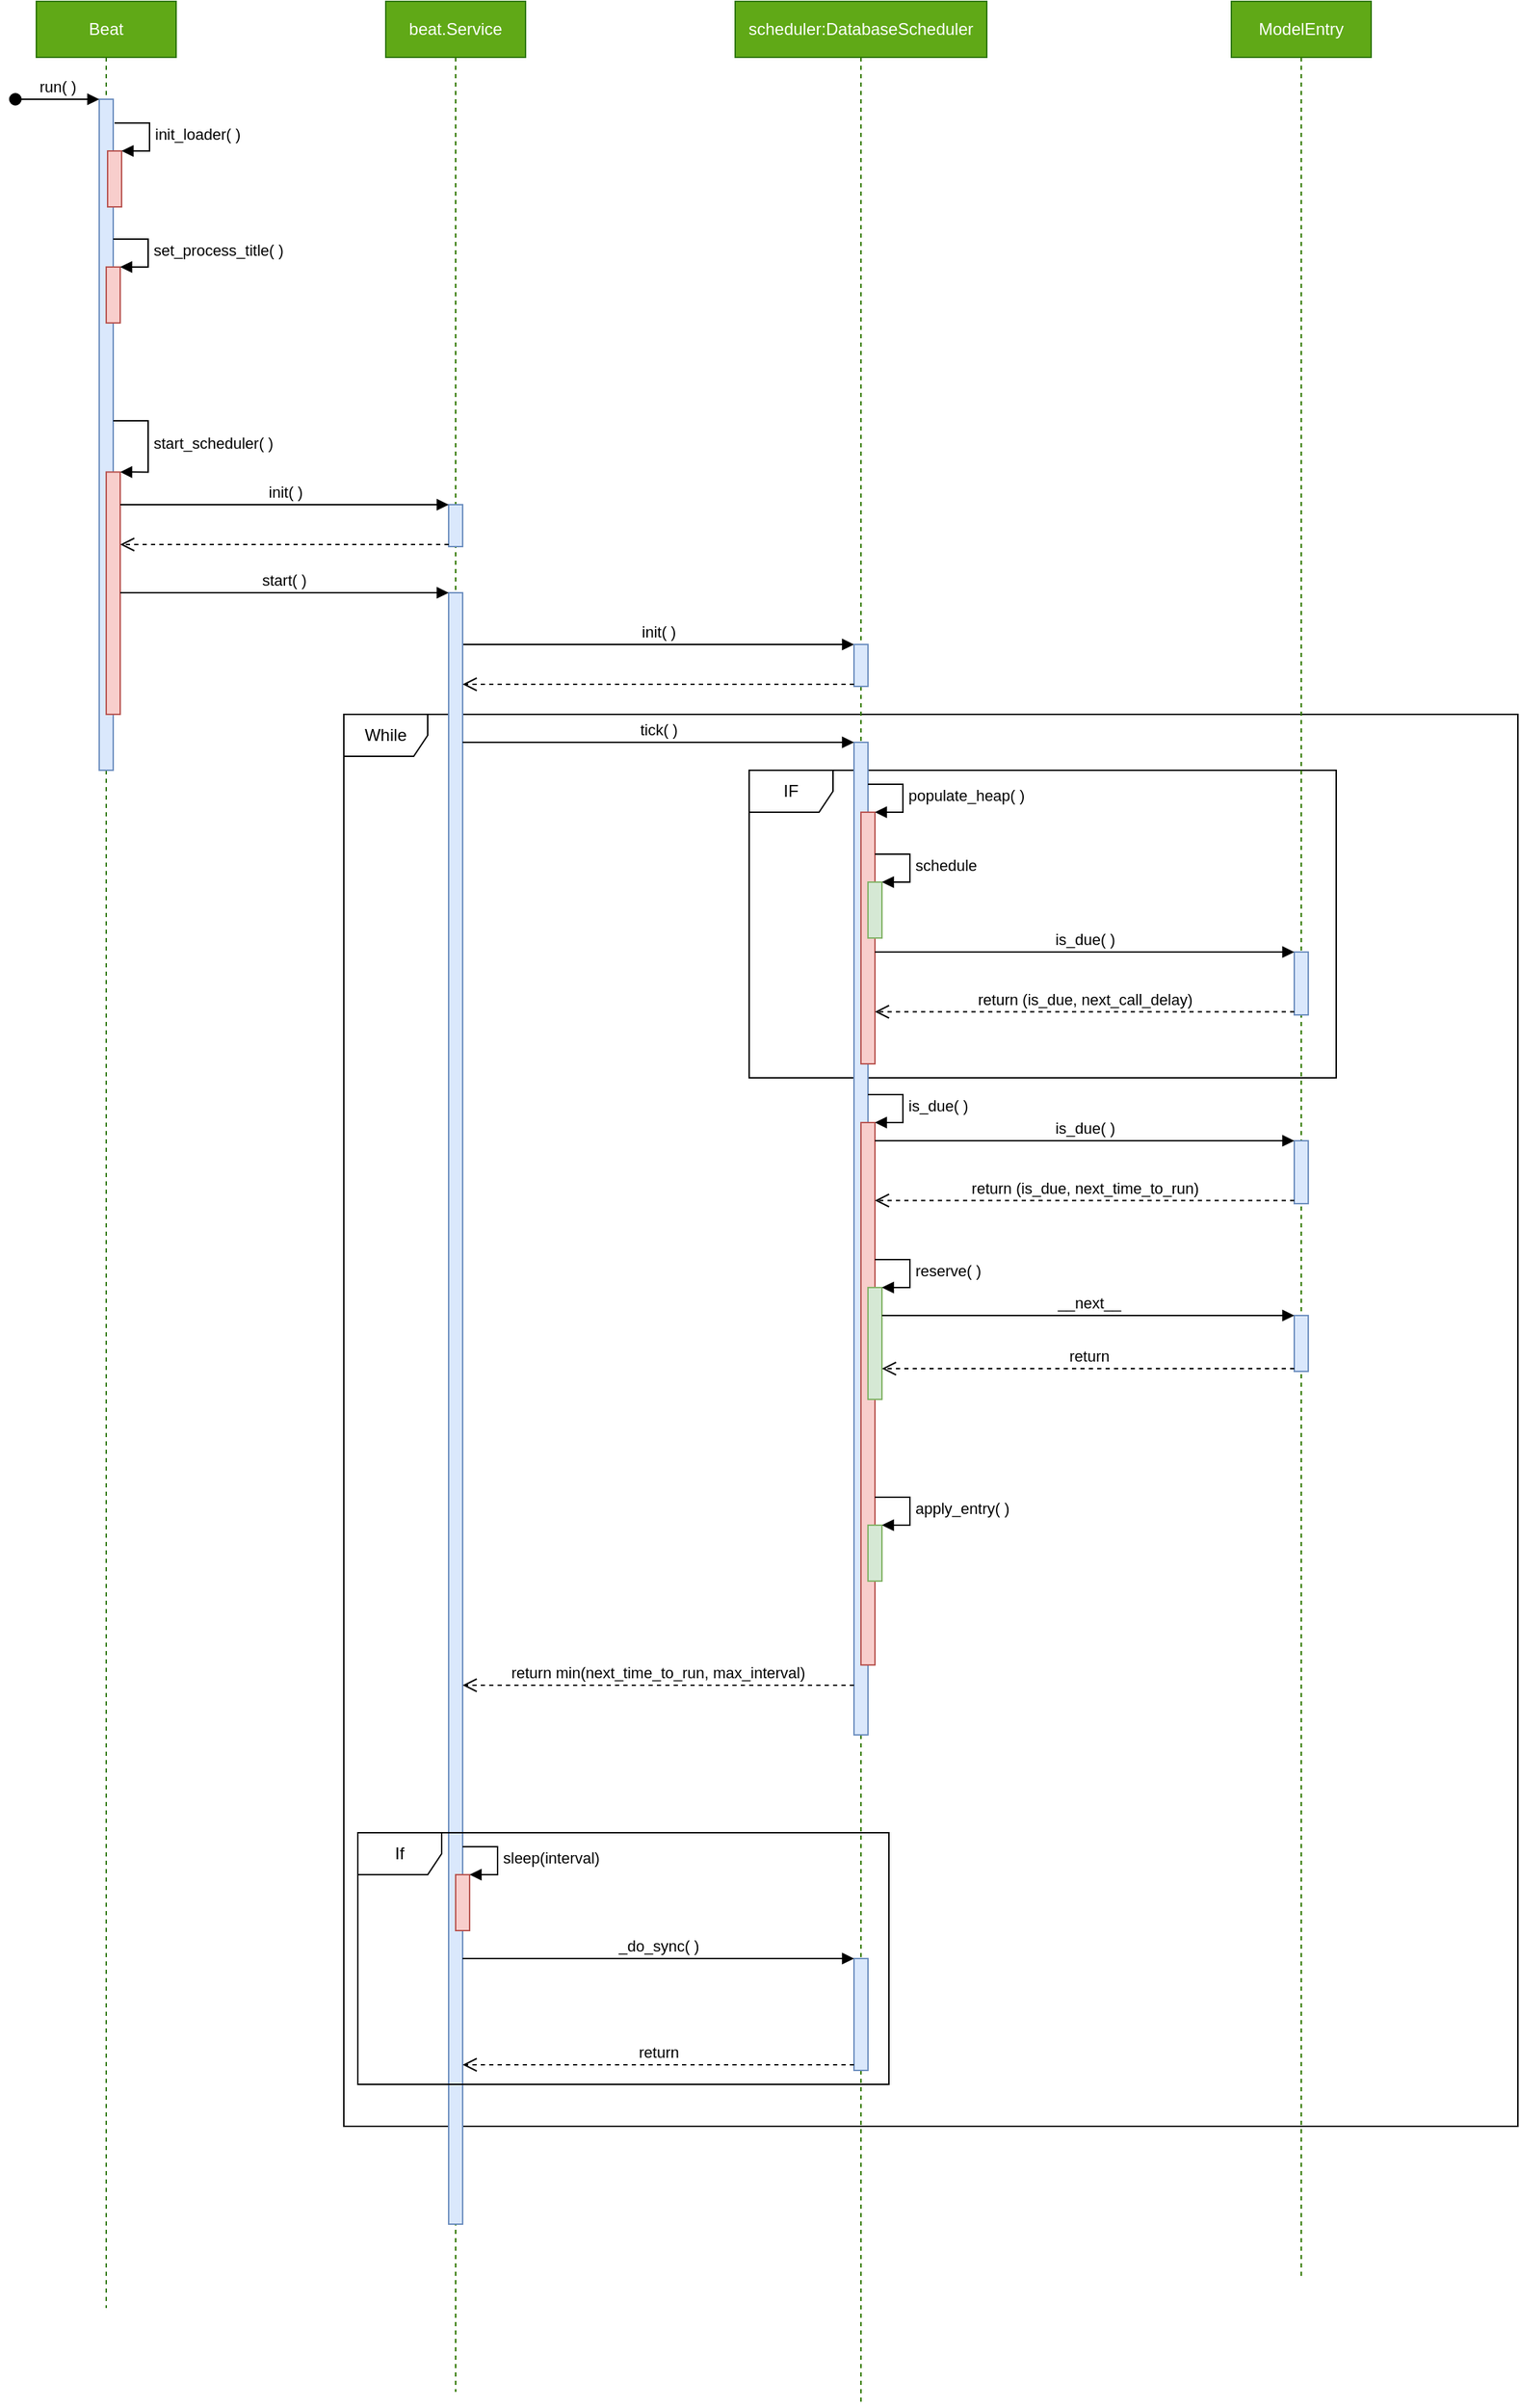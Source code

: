 <mxfile version="12.2.3" type="github" pages="1"><diagram name="Page-1" id="13e1069c-82ec-6db2-03f1-153e76fe0fe0"><mxGraphModel dx="854" dy="436" grid="1" gridSize="10" guides="1" tooltips="1" connect="1" arrows="1" fold="1" page="0" pageScale="1" pageWidth="1100" pageHeight="850" background="#ffffff" math="0" shadow="0"><root><mxCell id="0"/><mxCell id="1" parent="0"/><mxCell id="eBSbQs9-szVNylJ65pZC-79" value="While" style="shape=umlFrame;whiteSpace=wrap;html=1;" parent="1" vertex="1"><mxGeometry x="420" y="540" width="840" height="1010" as="geometry"/></mxCell><mxCell id="eBSbQs9-szVNylJ65pZC-36" value="init( )" style="html=1;verticalAlign=bottom;endArrow=block;entryX=0;entryY=0;" parent="1" source="eBSbQs9-szVNylJ65pZC-30" target="eBSbQs9-szVNylJ65pZC-35" edge="1"><mxGeometry relative="1" as="geometry"><mxPoint x="506" y="494" as="sourcePoint"/></mxGeometry></mxCell><mxCell id="eBSbQs9-szVNylJ65pZC-9" value="Beat" style="shape=umlLifeline;perimeter=lifelinePerimeter;whiteSpace=wrap;container=1;collapsible=0;recursiveResize=0;outlineConnect=0;fillColor=#60a917;strokeColor=#2D7600;fontColor=#ffffff;" parent="1" vertex="1"><mxGeometry x="200" y="30" width="100" height="1650" as="geometry"/></mxCell><mxCell id="eBSbQs9-szVNylJ65pZC-10" value="" style="html=1;points=[];perimeter=orthogonalPerimeter;fillColor=#dae8fc;strokeColor=#6c8ebf;" parent="eBSbQs9-szVNylJ65pZC-9" vertex="1"><mxGeometry x="45" y="70" width="10" height="480" as="geometry"/></mxCell><mxCell id="eBSbQs9-szVNylJ65pZC-11" value="run( )" style="html=1;verticalAlign=bottom;startArrow=oval;endArrow=block;startSize=8;" parent="eBSbQs9-szVNylJ65pZC-9" target="eBSbQs9-szVNylJ65pZC-10" edge="1"><mxGeometry relative="1" as="geometry"><mxPoint x="-15" y="70" as="sourcePoint"/></mxGeometry></mxCell><mxCell id="eBSbQs9-szVNylJ65pZC-18" value="" style="group;" parent="eBSbQs9-szVNylJ65pZC-9" vertex="1" connectable="0"><mxGeometry x="50" y="170" width="30" height="60" as="geometry"/></mxCell><mxCell id="eBSbQs9-szVNylJ65pZC-16" value="" style="html=1;points=[];perimeter=orthogonalPerimeter;fillColor=#f8cecc;strokeColor=#b85450;" parent="eBSbQs9-szVNylJ65pZC-18" vertex="1"><mxGeometry y="20" width="10" height="40" as="geometry"/></mxCell><mxCell id="eBSbQs9-szVNylJ65pZC-17" value="set_process_title( )" style="edgeStyle=orthogonalEdgeStyle;html=1;align=left;spacingLeft=2;endArrow=block;rounded=0;entryX=1;entryY=0;" parent="eBSbQs9-szVNylJ65pZC-18" target="eBSbQs9-szVNylJ65pZC-16" edge="1"><mxGeometry relative="1" as="geometry"><mxPoint x="5" as="sourcePoint"/><Array as="points"><mxPoint x="30"/></Array></mxGeometry></mxCell><mxCell id="eBSbQs9-szVNylJ65pZC-21" value="" style="group" parent="eBSbQs9-szVNylJ65pZC-9" vertex="1" connectable="0"><mxGeometry x="50" y="250" width="30" height="260" as="geometry"/></mxCell><mxCell id="eBSbQs9-szVNylJ65pZC-19" value="" style="html=1;points=[];perimeter=orthogonalPerimeter;fillColor=#f8cecc;strokeColor=#b85450;" parent="eBSbQs9-szVNylJ65pZC-21" vertex="1"><mxGeometry y="86.667" width="10" height="173.333" as="geometry"/></mxCell><mxCell id="eBSbQs9-szVNylJ65pZC-20" value="start_scheduler( )" style="edgeStyle=orthogonalEdgeStyle;html=1;align=left;spacingLeft=2;endArrow=block;rounded=0;entryX=1;entryY=0;" parent="eBSbQs9-szVNylJ65pZC-9" source="eBSbQs9-szVNylJ65pZC-10" target="eBSbQs9-szVNylJ65pZC-19" edge="1"><mxGeometry relative="1" as="geometry"><mxPoint x="55" y="250" as="sourcePoint"/><Array as="points"><mxPoint x="80" y="300"/><mxPoint x="80" y="337"/></Array></mxGeometry></mxCell><mxCell id="eBSbQs9-szVNylJ65pZC-14" value="" style="html=1;points=[];perimeter=orthogonalPerimeter;fillColor=#f8cecc;strokeColor=#b85450;" parent="1" vertex="1"><mxGeometry x="251" y="137" width="10" height="40" as="geometry"/></mxCell><mxCell id="eBSbQs9-szVNylJ65pZC-15" value="init_loader( )" style="edgeStyle=orthogonalEdgeStyle;html=1;align=left;spacingLeft=2;endArrow=block;rounded=0;entryX=1;entryY=0;" parent="1" target="eBSbQs9-szVNylJ65pZC-14" edge="1"><mxGeometry relative="1" as="geometry"><mxPoint x="256" y="117" as="sourcePoint"/><Array as="points"><mxPoint x="281" y="117"/></Array></mxGeometry></mxCell><mxCell id="eBSbQs9-szVNylJ65pZC-22" value="beat.Service" style="shape=umlLifeline;perimeter=lifelinePerimeter;whiteSpace=wrap;html=1;container=1;collapsible=0;recursiveResize=0;outlineConnect=0;fillColor=#60a917;strokeColor=#2D7600;fontColor=#ffffff;" parent="1" vertex="1"><mxGeometry x="450" y="30" width="100" height="1710" as="geometry"/></mxCell><mxCell id="eBSbQs9-szVNylJ65pZC-26" value="" style="html=1;points=[];perimeter=orthogonalPerimeter;fillColor=#dae8fc;strokeColor=#6c8ebf;" parent="eBSbQs9-szVNylJ65pZC-22" vertex="1"><mxGeometry x="45" y="360" width="10" height="30" as="geometry"/></mxCell><mxCell id="eBSbQs9-szVNylJ65pZC-30" value="" style="html=1;points=[];perimeter=orthogonalPerimeter;fillColor=#dae8fc;strokeColor=#6c8ebf;" parent="eBSbQs9-szVNylJ65pZC-22" vertex="1"><mxGeometry x="45" y="423" width="10" height="1167" as="geometry"/></mxCell><mxCell id="eBSbQs9-szVNylJ65pZC-72" value="" style="html=1;points=[];perimeter=orthogonalPerimeter;fillColor=#f8cecc;strokeColor=#b85450;" parent="eBSbQs9-szVNylJ65pZC-22" vertex="1"><mxGeometry x="50" y="1340" width="10" height="40" as="geometry"/></mxCell><mxCell id="eBSbQs9-szVNylJ65pZC-73" value="sleep(interval)" style="edgeStyle=orthogonalEdgeStyle;html=1;align=left;spacingLeft=2;endArrow=block;rounded=0;entryX=1;entryY=0;" parent="eBSbQs9-szVNylJ65pZC-22" target="eBSbQs9-szVNylJ65pZC-72" edge="1"><mxGeometry relative="1" as="geometry"><mxPoint x="55" y="1320" as="sourcePoint"/><Array as="points"><mxPoint x="80" y="1320"/></Array></mxGeometry></mxCell><mxCell id="eBSbQs9-szVNylJ65pZC-80" value="If" style="shape=umlFrame;whiteSpace=wrap;html=1;" parent="eBSbQs9-szVNylJ65pZC-22" vertex="1"><mxGeometry x="-20" y="1310" width="380" height="180" as="geometry"/></mxCell><mxCell id="eBSbQs9-szVNylJ65pZC-27" value="init( )" style="html=1;verticalAlign=bottom;endArrow=block;entryX=0;entryY=0;" parent="1" source="eBSbQs9-szVNylJ65pZC-19" target="eBSbQs9-szVNylJ65pZC-26" edge="1"><mxGeometry relative="1" as="geometry"><mxPoint x="290" y="390" as="sourcePoint"/></mxGeometry></mxCell><mxCell id="eBSbQs9-szVNylJ65pZC-28" value="" style="html=1;verticalAlign=bottom;endArrow=open;dashed=1;endSize=8;exitX=0;exitY=0.95;" parent="1" source="eBSbQs9-szVNylJ65pZC-26" target="eBSbQs9-szVNylJ65pZC-19" edge="1"><mxGeometry relative="1" as="geometry"><mxPoint x="310" y="419" as="targetPoint"/></mxGeometry></mxCell><mxCell id="eBSbQs9-szVNylJ65pZC-31" value="start( )" style="html=1;verticalAlign=bottom;endArrow=block;entryX=0;entryY=0;exitX=1;exitY=0.498;exitDx=0;exitDy=0;exitPerimeter=0;" parent="1" source="eBSbQs9-szVNylJ65pZC-19" target="eBSbQs9-szVNylJ65pZC-30" edge="1"><mxGeometry relative="1" as="geometry"><mxPoint x="425" y="453" as="sourcePoint"/></mxGeometry></mxCell><mxCell id="eBSbQs9-szVNylJ65pZC-34" value="scheduler:DatabaseScheduler" style="shape=umlLifeline;perimeter=lifelinePerimeter;whiteSpace=wrap;html=1;container=1;collapsible=0;recursiveResize=0;outlineConnect=0;fillColor=#60a917;strokeColor=#2D7600;fontColor=#ffffff;" parent="1" vertex="1"><mxGeometry x="700" y="30" width="180" height="1720" as="geometry"/></mxCell><mxCell id="eBSbQs9-szVNylJ65pZC-63" value="IF" style="shape=umlFrame;whiteSpace=wrap;html=1;" parent="eBSbQs9-szVNylJ65pZC-34" vertex="1"><mxGeometry x="10" y="550" width="420" height="220" as="geometry"/></mxCell><mxCell id="eBSbQs9-szVNylJ65pZC-35" value="" style="html=1;points=[];perimeter=orthogonalPerimeter;fillColor=#dae8fc;strokeColor=#6c8ebf;" parent="eBSbQs9-szVNylJ65pZC-34" vertex="1"><mxGeometry x="85" y="460" width="10" height="30" as="geometry"/></mxCell><mxCell id="eBSbQs9-szVNylJ65pZC-38" value="" style="html=1;points=[];perimeter=orthogonalPerimeter;fillColor=#dae8fc;strokeColor=#6c8ebf;" parent="eBSbQs9-szVNylJ65pZC-34" vertex="1"><mxGeometry x="85" y="530" width="10" height="710" as="geometry"/></mxCell><mxCell id="eBSbQs9-szVNylJ65pZC-50" value="" style="html=1;points=[];perimeter=orthogonalPerimeter;fillColor=#f8cecc;strokeColor=#b85450;" parent="eBSbQs9-szVNylJ65pZC-34" vertex="1"><mxGeometry x="90" y="580" width="10" height="180" as="geometry"/></mxCell><mxCell id="eBSbQs9-szVNylJ65pZC-51" value="populate_heap( )" style="edgeStyle=orthogonalEdgeStyle;html=1;align=left;spacingLeft=2;endArrow=block;rounded=0;entryX=1;entryY=0;" parent="eBSbQs9-szVNylJ65pZC-34" target="eBSbQs9-szVNylJ65pZC-50" edge="1"><mxGeometry relative="1" as="geometry"><mxPoint x="95" y="560" as="sourcePoint"/><Array as="points"><mxPoint x="120" y="560"/></Array></mxGeometry></mxCell><mxCell id="eBSbQs9-szVNylJ65pZC-52" value="" style="html=1;points=[];perimeter=orthogonalPerimeter;fillColor=#f8cecc;strokeColor=#b85450;" parent="eBSbQs9-szVNylJ65pZC-34" vertex="1"><mxGeometry x="90" y="802" width="10" height="388" as="geometry"/></mxCell><mxCell id="eBSbQs9-szVNylJ65pZC-53" value="is_due( )" style="edgeStyle=orthogonalEdgeStyle;html=1;align=left;spacingLeft=2;endArrow=block;rounded=0;entryX=1;entryY=0;" parent="eBSbQs9-szVNylJ65pZC-34" target="eBSbQs9-szVNylJ65pZC-52" edge="1"><mxGeometry relative="1" as="geometry"><mxPoint x="95" y="782" as="sourcePoint"/><Array as="points"><mxPoint x="120" y="782"/><mxPoint x="120" y="802"/></Array></mxGeometry></mxCell><mxCell id="eBSbQs9-szVNylJ65pZC-58" value="" style="html=1;points=[];perimeter=orthogonalPerimeter;fillColor=#d5e8d4;strokeColor=#82b366;" parent="eBSbQs9-szVNylJ65pZC-34" vertex="1"><mxGeometry x="95" y="630" width="10" height="40" as="geometry"/></mxCell><mxCell id="eBSbQs9-szVNylJ65pZC-59" value="schedule" style="edgeStyle=orthogonalEdgeStyle;align=left;spacingLeft=2;endArrow=block;rounded=0;entryX=1;entryY=0;" parent="eBSbQs9-szVNylJ65pZC-34" target="eBSbQs9-szVNylJ65pZC-58" edge="1"><mxGeometry relative="1" as="geometry"><mxPoint x="100" y="610" as="sourcePoint"/><Array as="points"><mxPoint x="125" y="610"/></Array></mxGeometry></mxCell><mxCell id="eBSbQs9-szVNylJ65pZC-64" value="" style="html=1;points=[];perimeter=orthogonalPerimeter;fillColor=#d5e8d4;strokeColor=#82b366;" parent="eBSbQs9-szVNylJ65pZC-34" vertex="1"><mxGeometry x="95" y="920" width="10" height="80" as="geometry"/></mxCell><mxCell id="eBSbQs9-szVNylJ65pZC-65" value="reserve( )" style="edgeStyle=orthogonalEdgeStyle;html=1;align=left;spacingLeft=2;endArrow=block;rounded=0;entryX=1;entryY=0;" parent="eBSbQs9-szVNylJ65pZC-34" target="eBSbQs9-szVNylJ65pZC-64" edge="1"><mxGeometry relative="1" as="geometry"><mxPoint x="100" y="900" as="sourcePoint"/><Array as="points"><mxPoint x="125" y="900"/></Array></mxGeometry></mxCell><mxCell id="eBSbQs9-szVNylJ65pZC-69" value="" style="html=1;points=[];perimeter=orthogonalPerimeter;fillColor=#d5e8d4;strokeColor=#82b366;" parent="eBSbQs9-szVNylJ65pZC-34" vertex="1"><mxGeometry x="95" y="1090" width="10" height="40" as="geometry"/></mxCell><mxCell id="eBSbQs9-szVNylJ65pZC-70" value="apply_entry( )" style="edgeStyle=orthogonalEdgeStyle;html=1;align=left;spacingLeft=2;endArrow=block;rounded=0;entryX=1;entryY=0;" parent="eBSbQs9-szVNylJ65pZC-34" target="eBSbQs9-szVNylJ65pZC-69" edge="1"><mxGeometry relative="1" as="geometry"><mxPoint x="100" y="1070" as="sourcePoint"/><Array as="points"><mxPoint x="125" y="1070"/></Array></mxGeometry></mxCell><mxCell id="eBSbQs9-szVNylJ65pZC-76" value="" style="html=1;points=[];perimeter=orthogonalPerimeter;fillColor=#dae8fc;strokeColor=#6c8ebf;" parent="eBSbQs9-szVNylJ65pZC-34" vertex="1"><mxGeometry x="85" y="1400" width="10" height="80" as="geometry"/></mxCell><mxCell id="eBSbQs9-szVNylJ65pZC-37" value="" style="html=1;verticalAlign=bottom;endArrow=open;dashed=1;endSize=8;exitX=0;exitY=0.95;" parent="1" source="eBSbQs9-szVNylJ65pZC-35" target="eBSbQs9-szVNylJ65pZC-30" edge="1"><mxGeometry relative="1" as="geometry"><mxPoint x="530" y="522.5" as="targetPoint"/></mxGeometry></mxCell><mxCell id="eBSbQs9-szVNylJ65pZC-39" value="tick( )" style="html=1;verticalAlign=bottom;endArrow=block;entryX=0;entryY=0;" parent="1" source="eBSbQs9-szVNylJ65pZC-30" target="eBSbQs9-szVNylJ65pZC-38" edge="1"><mxGeometry relative="1" as="geometry"><mxPoint x="695" y="560" as="sourcePoint"/></mxGeometry></mxCell><mxCell id="eBSbQs9-szVNylJ65pZC-40" value="return min(next_time_to_run, max_interval)" style="verticalAlign=bottom;endArrow=open;dashed=1;endSize=8;exitX=0;exitY=0.95;" parent="1" source="eBSbQs9-szVNylJ65pZC-38" target="eBSbQs9-szVNylJ65pZC-30" edge="1"><mxGeometry relative="1" as="geometry"><mxPoint x="695" y="636" as="targetPoint"/></mxGeometry></mxCell><mxCell id="eBSbQs9-szVNylJ65pZC-54" value="ModelEntry" style="shape=umlLifeline;perimeter=lifelinePerimeter;whiteSpace=wrap;html=1;container=1;collapsible=0;recursiveResize=0;outlineConnect=0;fillColor=#60a917;strokeColor=#2D7600;fontColor=#ffffff;" parent="1" vertex="1"><mxGeometry x="1055" y="30" width="100" height="1630" as="geometry"/></mxCell><mxCell id="eBSbQs9-szVNylJ65pZC-55" value="" style="html=1;points=[];perimeter=orthogonalPerimeter;fillColor=#dae8fc;strokeColor=#6c8ebf;" parent="eBSbQs9-szVNylJ65pZC-54" vertex="1"><mxGeometry x="45" y="815" width="10" height="45" as="geometry"/></mxCell><mxCell id="eBSbQs9-szVNylJ65pZC-60" value="" style="html=1;points=[];perimeter=orthogonalPerimeter;fillColor=#dae8fc;strokeColor=#6c8ebf;" parent="eBSbQs9-szVNylJ65pZC-54" vertex="1"><mxGeometry x="45" y="680" width="10" height="45" as="geometry"/></mxCell><mxCell id="eBSbQs9-szVNylJ65pZC-66" value="" style="html=1;points=[];perimeter=orthogonalPerimeter;fillColor=#dae8fc;strokeColor=#6c8ebf;" parent="eBSbQs9-szVNylJ65pZC-54" vertex="1"><mxGeometry x="45" y="940" width="10" height="40" as="geometry"/></mxCell><mxCell id="eBSbQs9-szVNylJ65pZC-56" value="&lt;span style=&quot;text-align: left&quot;&gt;is_due( )&lt;/span&gt;" style="html=1;verticalAlign=bottom;endArrow=block;entryX=0;entryY=0;" parent="1" source="eBSbQs9-szVNylJ65pZC-52" target="eBSbQs9-szVNylJ65pZC-55" edge="1"><mxGeometry relative="1" as="geometry"><mxPoint x="1030" y="772" as="sourcePoint"/></mxGeometry></mxCell><mxCell id="eBSbQs9-szVNylJ65pZC-57" value="return (is_due, next_time_to_run)" style="html=1;verticalAlign=bottom;endArrow=open;dashed=1;endSize=8;exitX=0;exitY=0.95;" parent="1" source="eBSbQs9-szVNylJ65pZC-55" target="eBSbQs9-szVNylJ65pZC-52" edge="1"><mxGeometry relative="1" as="geometry"><mxPoint x="1030" y="848" as="targetPoint"/></mxGeometry></mxCell><mxCell id="eBSbQs9-szVNylJ65pZC-61" value="&lt;span style=&quot;text-align: left&quot;&gt;is_due( )&lt;/span&gt;" style="html=1;verticalAlign=bottom;endArrow=block;entryX=0;entryY=0;" parent="1" source="eBSbQs9-szVNylJ65pZC-50" target="eBSbQs9-szVNylJ65pZC-60" edge="1"><mxGeometry relative="1" as="geometry"><mxPoint x="830" y="710" as="sourcePoint"/></mxGeometry></mxCell><mxCell id="eBSbQs9-szVNylJ65pZC-62" value="return (is_due, next_call_delay)" style="html=1;verticalAlign=bottom;endArrow=open;dashed=1;endSize=8;exitX=0;exitY=0.95;" parent="1" source="eBSbQs9-szVNylJ65pZC-60" target="eBSbQs9-szVNylJ65pZC-50" edge="1"><mxGeometry relative="1" as="geometry"><mxPoint x="840" y="760" as="targetPoint"/></mxGeometry></mxCell><mxCell id="eBSbQs9-szVNylJ65pZC-67" value="__next__" style="html=1;verticalAlign=bottom;endArrow=block;entryX=0;entryY=0;" parent="1" source="eBSbQs9-szVNylJ65pZC-64" target="eBSbQs9-szVNylJ65pZC-66" edge="1"><mxGeometry relative="1" as="geometry"><mxPoint x="1030" y="960" as="sourcePoint"/></mxGeometry></mxCell><mxCell id="eBSbQs9-szVNylJ65pZC-68" value="return" style="html=1;verticalAlign=bottom;endArrow=open;dashed=1;endSize=8;exitX=0;exitY=0.95;" parent="1" source="eBSbQs9-szVNylJ65pZC-66" target="eBSbQs9-szVNylJ65pZC-64" edge="1"><mxGeometry relative="1" as="geometry"><mxPoint x="1020" y="1000" as="targetPoint"/></mxGeometry></mxCell><mxCell id="eBSbQs9-szVNylJ65pZC-77" value="&lt;span style=&quot;text-align: left&quot;&gt;_do_sync( )&lt;/span&gt;" style="html=1;verticalAlign=bottom;endArrow=block;entryX=0;entryY=0;" parent="1" source="eBSbQs9-szVNylJ65pZC-30" target="eBSbQs9-szVNylJ65pZC-76" edge="1"><mxGeometry relative="1" as="geometry"><mxPoint x="715" y="1430" as="sourcePoint"/></mxGeometry></mxCell><mxCell id="eBSbQs9-szVNylJ65pZC-78" value="return" style="html=1;verticalAlign=bottom;endArrow=open;dashed=1;endSize=8;exitX=0;exitY=0.95;" parent="1" source="eBSbQs9-szVNylJ65pZC-76" target="eBSbQs9-szVNylJ65pZC-30" edge="1"><mxGeometry relative="1" as="geometry"><mxPoint x="715" y="1506" as="targetPoint"/></mxGeometry></mxCell></root></mxGraphModel></diagram></mxfile>